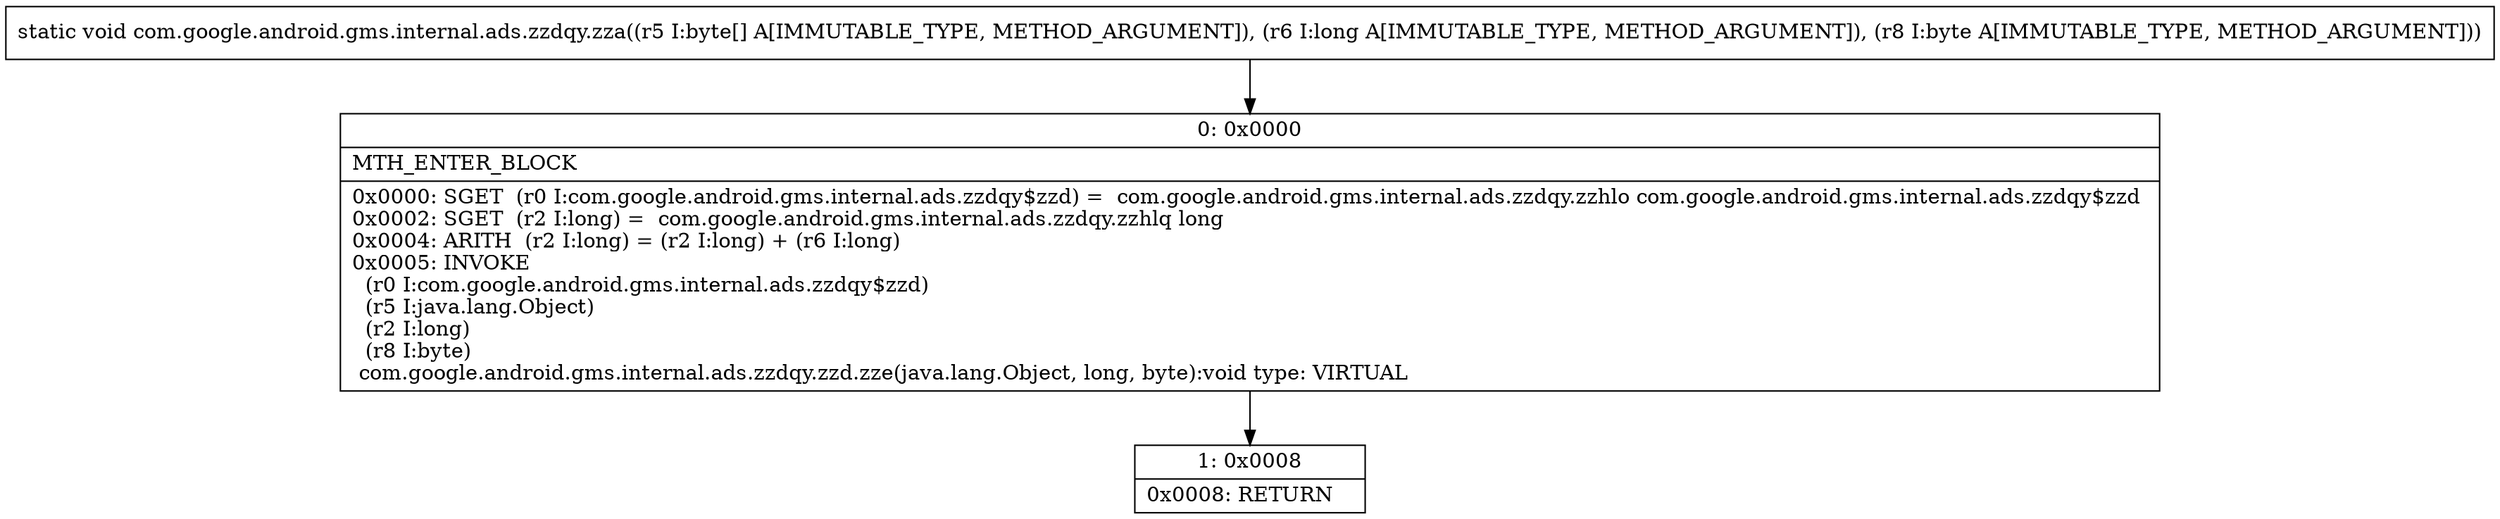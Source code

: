 digraph "CFG forcom.google.android.gms.internal.ads.zzdqy.zza([BJB)V" {
Node_0 [shape=record,label="{0\:\ 0x0000|MTH_ENTER_BLOCK\l|0x0000: SGET  (r0 I:com.google.android.gms.internal.ads.zzdqy$zzd) =  com.google.android.gms.internal.ads.zzdqy.zzhlo com.google.android.gms.internal.ads.zzdqy$zzd \l0x0002: SGET  (r2 I:long) =  com.google.android.gms.internal.ads.zzdqy.zzhlq long \l0x0004: ARITH  (r2 I:long) = (r2 I:long) + (r6 I:long) \l0x0005: INVOKE  \l  (r0 I:com.google.android.gms.internal.ads.zzdqy$zzd)\l  (r5 I:java.lang.Object)\l  (r2 I:long)\l  (r8 I:byte)\l com.google.android.gms.internal.ads.zzdqy.zzd.zze(java.lang.Object, long, byte):void type: VIRTUAL \l}"];
Node_1 [shape=record,label="{1\:\ 0x0008|0x0008: RETURN   \l}"];
MethodNode[shape=record,label="{static void com.google.android.gms.internal.ads.zzdqy.zza((r5 I:byte[] A[IMMUTABLE_TYPE, METHOD_ARGUMENT]), (r6 I:long A[IMMUTABLE_TYPE, METHOD_ARGUMENT]), (r8 I:byte A[IMMUTABLE_TYPE, METHOD_ARGUMENT])) }"];
MethodNode -> Node_0;
Node_0 -> Node_1;
}

